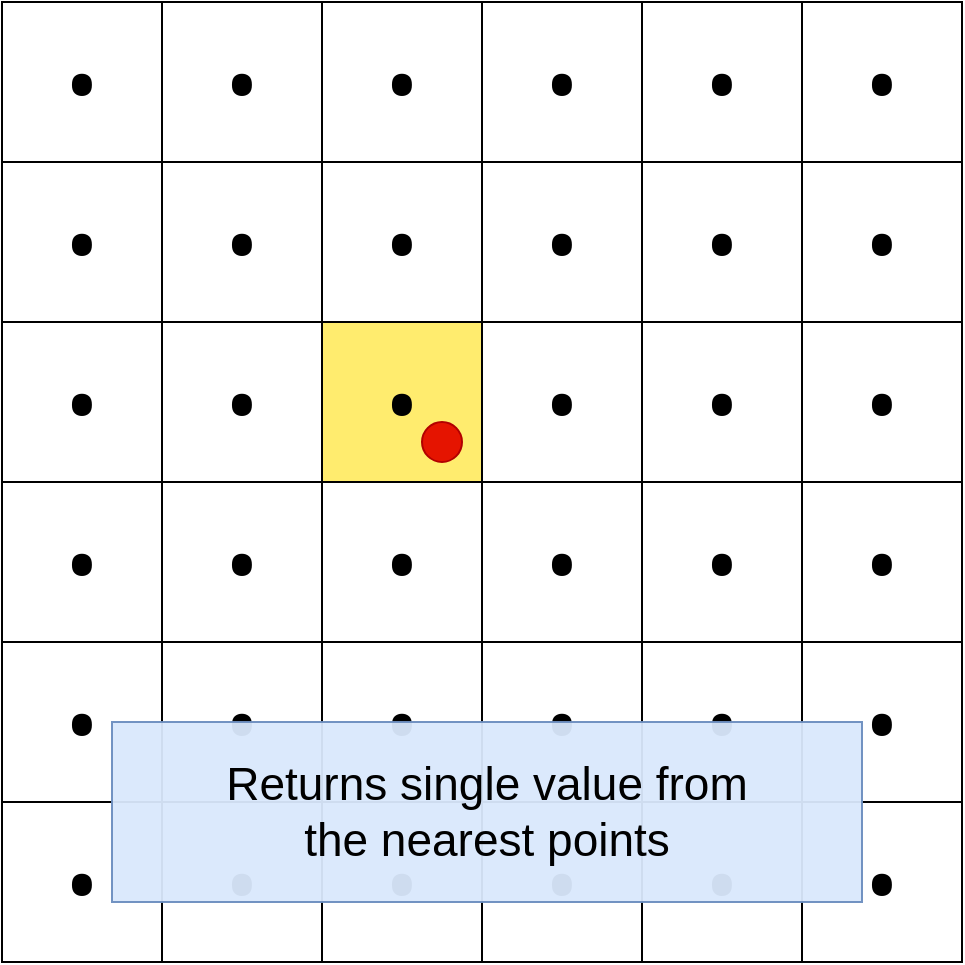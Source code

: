 <mxfile>
    <diagram id="p4Mz1mMLotXOUdZ9xzs7" name="Page-1">
        <mxGraphModel dx="784" dy="2021" grid="1" gridSize="10" guides="1" tooltips="1" connect="1" arrows="1" fold="1" page="1" pageScale="1" pageWidth="850" pageHeight="1100" math="0" shadow="0">
            <root>
                <mxCell id="0"/>
                <mxCell id="1" parent="0"/>
                <mxCell id="232" value="&lt;span style=&quot;font-family: Söhne, ui-sans-serif, system-ui, -apple-system, &amp;quot;Segoe UI&amp;quot;, Roboto, Ubuntu, Cantarell, &amp;quot;Noto Sans&amp;quot;, sans-serif, &amp;quot;Helvetica Neue&amp;quot;, Arial, &amp;quot;Apple Color Emoji&amp;quot;, &amp;quot;Segoe UI Emoji&amp;quot;, &amp;quot;Segoe UI Symbol&amp;quot;, &amp;quot;Noto Color Emoji&amp;quot;; text-align: left;&quot;&gt;&lt;font style=&quot;font-size: 45px;&quot;&gt;• &lt;/font&gt;&lt;/span&gt;" style="whiteSpace=wrap;html=1;aspect=fixed;" vertex="1" parent="1">
                    <mxGeometry x="90" y="-260" width="80" height="80" as="geometry"/>
                </mxCell>
                <mxCell id="234" value="&lt;span style=&quot;font-family: Söhne, ui-sans-serif, system-ui, -apple-system, &amp;quot;Segoe UI&amp;quot;, Roboto, Ubuntu, Cantarell, &amp;quot;Noto Sans&amp;quot;, sans-serif, &amp;quot;Helvetica Neue&amp;quot;, Arial, &amp;quot;Apple Color Emoji&amp;quot;, &amp;quot;Segoe UI Emoji&amp;quot;, &amp;quot;Segoe UI Symbol&amp;quot;, &amp;quot;Noto Color Emoji&amp;quot;; text-align: left;&quot;&gt;&lt;font style=&quot;font-size: 45px;&quot;&gt;• &lt;/font&gt;&lt;/span&gt;" style="whiteSpace=wrap;html=1;aspect=fixed;" vertex="1" parent="1">
                    <mxGeometry x="170" y="-260" width="80" height="80" as="geometry"/>
                </mxCell>
                <mxCell id="236" value="&lt;span style=&quot;font-family: Söhne, ui-sans-serif, system-ui, -apple-system, &amp;quot;Segoe UI&amp;quot;, Roboto, Ubuntu, Cantarell, &amp;quot;Noto Sans&amp;quot;, sans-serif, &amp;quot;Helvetica Neue&amp;quot;, Arial, &amp;quot;Apple Color Emoji&amp;quot;, &amp;quot;Segoe UI Emoji&amp;quot;, &amp;quot;Segoe UI Symbol&amp;quot;, &amp;quot;Noto Color Emoji&amp;quot;; text-align: left;&quot;&gt;&lt;font style=&quot;font-size: 45px;&quot;&gt;• &lt;/font&gt;&lt;/span&gt;" style="whiteSpace=wrap;html=1;aspect=fixed;" vertex="1" parent="1">
                    <mxGeometry x="250" y="-260" width="80" height="80" as="geometry"/>
                </mxCell>
                <mxCell id="237" value="&lt;span style=&quot;font-family: Söhne, ui-sans-serif, system-ui, -apple-system, &amp;quot;Segoe UI&amp;quot;, Roboto, Ubuntu, Cantarell, &amp;quot;Noto Sans&amp;quot;, sans-serif, &amp;quot;Helvetica Neue&amp;quot;, Arial, &amp;quot;Apple Color Emoji&amp;quot;, &amp;quot;Segoe UI Emoji&amp;quot;, &amp;quot;Segoe UI Symbol&amp;quot;, &amp;quot;Noto Color Emoji&amp;quot;; text-align: left;&quot;&gt;&lt;font style=&quot;font-size: 45px;&quot;&gt;• &lt;/font&gt;&lt;/span&gt;" style="whiteSpace=wrap;html=1;aspect=fixed;" vertex="1" parent="1">
                    <mxGeometry x="90" y="-180" width="80" height="80" as="geometry"/>
                </mxCell>
                <mxCell id="238" value="&lt;span style=&quot;font-family: Söhne, ui-sans-serif, system-ui, -apple-system, &amp;quot;Segoe UI&amp;quot;, Roboto, Ubuntu, Cantarell, &amp;quot;Noto Sans&amp;quot;, sans-serif, &amp;quot;Helvetica Neue&amp;quot;, Arial, &amp;quot;Apple Color Emoji&amp;quot;, &amp;quot;Segoe UI Emoji&amp;quot;, &amp;quot;Segoe UI Symbol&amp;quot;, &amp;quot;Noto Color Emoji&amp;quot;; text-align: left;&quot;&gt;&lt;font style=&quot;font-size: 45px;&quot;&gt;• &lt;/font&gt;&lt;/span&gt;" style="whiteSpace=wrap;html=1;aspect=fixed;" vertex="1" parent="1">
                    <mxGeometry x="170" y="-180" width="80" height="80" as="geometry"/>
                </mxCell>
                <mxCell id="239" value="&lt;span style=&quot;font-family: Söhne, ui-sans-serif, system-ui, -apple-system, &amp;quot;Segoe UI&amp;quot;, Roboto, Ubuntu, Cantarell, &amp;quot;Noto Sans&amp;quot;, sans-serif, &amp;quot;Helvetica Neue&amp;quot;, Arial, &amp;quot;Apple Color Emoji&amp;quot;, &amp;quot;Segoe UI Emoji&amp;quot;, &amp;quot;Segoe UI Symbol&amp;quot;, &amp;quot;Noto Color Emoji&amp;quot;; text-align: left;&quot;&gt;&lt;font style=&quot;font-size: 45px;&quot;&gt;• &lt;/font&gt;&lt;/span&gt;" style="whiteSpace=wrap;html=1;aspect=fixed;" vertex="1" parent="1">
                    <mxGeometry x="250" y="-180" width="80" height="80" as="geometry"/>
                </mxCell>
                <mxCell id="240" value="&lt;span style=&quot;font-family: Söhne, ui-sans-serif, system-ui, -apple-system, &amp;quot;Segoe UI&amp;quot;, Roboto, Ubuntu, Cantarell, &amp;quot;Noto Sans&amp;quot;, sans-serif, &amp;quot;Helvetica Neue&amp;quot;, Arial, &amp;quot;Apple Color Emoji&amp;quot;, &amp;quot;Segoe UI Emoji&amp;quot;, &amp;quot;Segoe UI Symbol&amp;quot;, &amp;quot;Noto Color Emoji&amp;quot;; text-align: left;&quot;&gt;&lt;font style=&quot;font-size: 45px;&quot;&gt;• &lt;/font&gt;&lt;/span&gt;" style="whiteSpace=wrap;html=1;aspect=fixed;" vertex="1" parent="1">
                    <mxGeometry x="90" y="-100" width="80" height="80" as="geometry"/>
                </mxCell>
                <mxCell id="241" value="&lt;span style=&quot;font-family: Söhne, ui-sans-serif, system-ui, -apple-system, &amp;quot;Segoe UI&amp;quot;, Roboto, Ubuntu, Cantarell, &amp;quot;Noto Sans&amp;quot;, sans-serif, &amp;quot;Helvetica Neue&amp;quot;, Arial, &amp;quot;Apple Color Emoji&amp;quot;, &amp;quot;Segoe UI Emoji&amp;quot;, &amp;quot;Segoe UI Symbol&amp;quot;, &amp;quot;Noto Color Emoji&amp;quot;; text-align: left;&quot;&gt;&lt;font style=&quot;font-size: 45px;&quot;&gt;• &lt;/font&gt;&lt;/span&gt;" style="whiteSpace=wrap;html=1;aspect=fixed;" vertex="1" parent="1">
                    <mxGeometry x="170" y="-100" width="80" height="80" as="geometry"/>
                </mxCell>
                <mxCell id="242" value="&lt;span style=&quot;font-family: Söhne, ui-sans-serif, system-ui, -apple-system, &amp;quot;Segoe UI&amp;quot;, Roboto, Ubuntu, Cantarell, &amp;quot;Noto Sans&amp;quot;, sans-serif, &amp;quot;Helvetica Neue&amp;quot;, Arial, &amp;quot;Apple Color Emoji&amp;quot;, &amp;quot;Segoe UI Emoji&amp;quot;, &amp;quot;Segoe UI Symbol&amp;quot;, &amp;quot;Noto Color Emoji&amp;quot;; text-align: left;&quot;&gt;&lt;font style=&quot;font-size: 45px;&quot;&gt;• &lt;/font&gt;&lt;/span&gt;" style="whiteSpace=wrap;html=1;aspect=fixed;fillColor=#FFEC6E;" vertex="1" parent="1">
                    <mxGeometry x="250" y="-100" width="80" height="80" as="geometry"/>
                </mxCell>
                <mxCell id="243" value="&lt;span style=&quot;font-family: Söhne, ui-sans-serif, system-ui, -apple-system, &amp;quot;Segoe UI&amp;quot;, Roboto, Ubuntu, Cantarell, &amp;quot;Noto Sans&amp;quot;, sans-serif, &amp;quot;Helvetica Neue&amp;quot;, Arial, &amp;quot;Apple Color Emoji&amp;quot;, &amp;quot;Segoe UI Emoji&amp;quot;, &amp;quot;Segoe UI Symbol&amp;quot;, &amp;quot;Noto Color Emoji&amp;quot;; text-align: left;&quot;&gt;&lt;font style=&quot;font-size: 45px;&quot;&gt;• &lt;/font&gt;&lt;/span&gt;" style="whiteSpace=wrap;html=1;aspect=fixed;" vertex="1" parent="1">
                    <mxGeometry x="90" y="-20" width="80" height="80" as="geometry"/>
                </mxCell>
                <mxCell id="244" value="&lt;span style=&quot;font-family: Söhne, ui-sans-serif, system-ui, -apple-system, &amp;quot;Segoe UI&amp;quot;, Roboto, Ubuntu, Cantarell, &amp;quot;Noto Sans&amp;quot;, sans-serif, &amp;quot;Helvetica Neue&amp;quot;, Arial, &amp;quot;Apple Color Emoji&amp;quot;, &amp;quot;Segoe UI Emoji&amp;quot;, &amp;quot;Segoe UI Symbol&amp;quot;, &amp;quot;Noto Color Emoji&amp;quot;; text-align: left;&quot;&gt;&lt;font style=&quot;font-size: 45px;&quot;&gt;• &lt;/font&gt;&lt;/span&gt;" style="whiteSpace=wrap;html=1;aspect=fixed;" vertex="1" parent="1">
                    <mxGeometry x="170" y="-20" width="80" height="80" as="geometry"/>
                </mxCell>
                <mxCell id="245" value="&lt;span style=&quot;font-family: Söhne, ui-sans-serif, system-ui, -apple-system, &amp;quot;Segoe UI&amp;quot;, Roboto, Ubuntu, Cantarell, &amp;quot;Noto Sans&amp;quot;, sans-serif, &amp;quot;Helvetica Neue&amp;quot;, Arial, &amp;quot;Apple Color Emoji&amp;quot;, &amp;quot;Segoe UI Emoji&amp;quot;, &amp;quot;Segoe UI Symbol&amp;quot;, &amp;quot;Noto Color Emoji&amp;quot;; text-align: left;&quot;&gt;&lt;font style=&quot;font-size: 45px;&quot;&gt;• &lt;/font&gt;&lt;/span&gt;" style="whiteSpace=wrap;html=1;aspect=fixed;" vertex="1" parent="1">
                    <mxGeometry x="250" y="-20" width="80" height="80" as="geometry"/>
                </mxCell>
                <mxCell id="246" value="&lt;span style=&quot;font-family: Söhne, ui-sans-serif, system-ui, -apple-system, &amp;quot;Segoe UI&amp;quot;, Roboto, Ubuntu, Cantarell, &amp;quot;Noto Sans&amp;quot;, sans-serif, &amp;quot;Helvetica Neue&amp;quot;, Arial, &amp;quot;Apple Color Emoji&amp;quot;, &amp;quot;Segoe UI Emoji&amp;quot;, &amp;quot;Segoe UI Symbol&amp;quot;, &amp;quot;Noto Color Emoji&amp;quot;; text-align: left;&quot;&gt;&lt;font style=&quot;font-size: 45px;&quot;&gt;• &lt;/font&gt;&lt;/span&gt;" style="whiteSpace=wrap;html=1;aspect=fixed;" vertex="1" parent="1">
                    <mxGeometry x="90" y="60" width="80" height="80" as="geometry"/>
                </mxCell>
                <mxCell id="247" value="&lt;span style=&quot;font-family: Söhne, ui-sans-serif, system-ui, -apple-system, &amp;quot;Segoe UI&amp;quot;, Roboto, Ubuntu, Cantarell, &amp;quot;Noto Sans&amp;quot;, sans-serif, &amp;quot;Helvetica Neue&amp;quot;, Arial, &amp;quot;Apple Color Emoji&amp;quot;, &amp;quot;Segoe UI Emoji&amp;quot;, &amp;quot;Segoe UI Symbol&amp;quot;, &amp;quot;Noto Color Emoji&amp;quot;; text-align: left;&quot;&gt;&lt;font style=&quot;font-size: 45px;&quot;&gt;• &lt;/font&gt;&lt;/span&gt;" style="whiteSpace=wrap;html=1;aspect=fixed;" vertex="1" parent="1">
                    <mxGeometry x="170" y="60" width="80" height="80" as="geometry"/>
                </mxCell>
                <mxCell id="248" value="&lt;span style=&quot;font-family: Söhne, ui-sans-serif, system-ui, -apple-system, &amp;quot;Segoe UI&amp;quot;, Roboto, Ubuntu, Cantarell, &amp;quot;Noto Sans&amp;quot;, sans-serif, &amp;quot;Helvetica Neue&amp;quot;, Arial, &amp;quot;Apple Color Emoji&amp;quot;, &amp;quot;Segoe UI Emoji&amp;quot;, &amp;quot;Segoe UI Symbol&amp;quot;, &amp;quot;Noto Color Emoji&amp;quot;; text-align: left;&quot;&gt;&lt;font style=&quot;font-size: 45px;&quot;&gt;• &lt;/font&gt;&lt;/span&gt;" style="whiteSpace=wrap;html=1;aspect=fixed;" vertex="1" parent="1">
                    <mxGeometry x="250" y="60" width="80" height="80" as="geometry"/>
                </mxCell>
                <mxCell id="249" value="&lt;span style=&quot;font-family: Söhne, ui-sans-serif, system-ui, -apple-system, &amp;quot;Segoe UI&amp;quot;, Roboto, Ubuntu, Cantarell, &amp;quot;Noto Sans&amp;quot;, sans-serif, &amp;quot;Helvetica Neue&amp;quot;, Arial, &amp;quot;Apple Color Emoji&amp;quot;, &amp;quot;Segoe UI Emoji&amp;quot;, &amp;quot;Segoe UI Symbol&amp;quot;, &amp;quot;Noto Color Emoji&amp;quot;; text-align: left;&quot;&gt;&lt;font style=&quot;font-size: 45px;&quot;&gt;• &lt;/font&gt;&lt;/span&gt;" style="whiteSpace=wrap;html=1;aspect=fixed;" vertex="1" parent="1">
                    <mxGeometry x="90" y="140" width="80" height="80" as="geometry"/>
                </mxCell>
                <mxCell id="250" value="&lt;span style=&quot;font-family: Söhne, ui-sans-serif, system-ui, -apple-system, &amp;quot;Segoe UI&amp;quot;, Roboto, Ubuntu, Cantarell, &amp;quot;Noto Sans&amp;quot;, sans-serif, &amp;quot;Helvetica Neue&amp;quot;, Arial, &amp;quot;Apple Color Emoji&amp;quot;, &amp;quot;Segoe UI Emoji&amp;quot;, &amp;quot;Segoe UI Symbol&amp;quot;, &amp;quot;Noto Color Emoji&amp;quot;; text-align: left;&quot;&gt;&lt;font style=&quot;font-size: 45px;&quot;&gt;• &lt;/font&gt;&lt;/span&gt;" style="whiteSpace=wrap;html=1;aspect=fixed;" vertex="1" parent="1">
                    <mxGeometry x="170" y="140" width="80" height="80" as="geometry"/>
                </mxCell>
                <mxCell id="251" value="&lt;span style=&quot;font-family: Söhne, ui-sans-serif, system-ui, -apple-system, &amp;quot;Segoe UI&amp;quot;, Roboto, Ubuntu, Cantarell, &amp;quot;Noto Sans&amp;quot;, sans-serif, &amp;quot;Helvetica Neue&amp;quot;, Arial, &amp;quot;Apple Color Emoji&amp;quot;, &amp;quot;Segoe UI Emoji&amp;quot;, &amp;quot;Segoe UI Symbol&amp;quot;, &amp;quot;Noto Color Emoji&amp;quot;; text-align: left;&quot;&gt;&lt;font style=&quot;font-size: 45px;&quot;&gt;• &lt;/font&gt;&lt;/span&gt;" style="whiteSpace=wrap;html=1;aspect=fixed;" vertex="1" parent="1">
                    <mxGeometry x="250" y="140" width="80" height="80" as="geometry"/>
                </mxCell>
                <mxCell id="252" value="&lt;span style=&quot;font-family: Söhne, ui-sans-serif, system-ui, -apple-system, &amp;quot;Segoe UI&amp;quot;, Roboto, Ubuntu, Cantarell, &amp;quot;Noto Sans&amp;quot;, sans-serif, &amp;quot;Helvetica Neue&amp;quot;, Arial, &amp;quot;Apple Color Emoji&amp;quot;, &amp;quot;Segoe UI Emoji&amp;quot;, &amp;quot;Segoe UI Symbol&amp;quot;, &amp;quot;Noto Color Emoji&amp;quot;; text-align: left;&quot;&gt;&lt;font style=&quot;font-size: 45px;&quot;&gt;• &lt;/font&gt;&lt;/span&gt;" style="whiteSpace=wrap;html=1;aspect=fixed;" vertex="1" parent="1">
                    <mxGeometry x="330" y="-260" width="80" height="80" as="geometry"/>
                </mxCell>
                <mxCell id="253" value="&lt;span style=&quot;font-family: Söhne, ui-sans-serif, system-ui, -apple-system, &amp;quot;Segoe UI&amp;quot;, Roboto, Ubuntu, Cantarell, &amp;quot;Noto Sans&amp;quot;, sans-serif, &amp;quot;Helvetica Neue&amp;quot;, Arial, &amp;quot;Apple Color Emoji&amp;quot;, &amp;quot;Segoe UI Emoji&amp;quot;, &amp;quot;Segoe UI Symbol&amp;quot;, &amp;quot;Noto Color Emoji&amp;quot;; text-align: left;&quot;&gt;&lt;font style=&quot;font-size: 45px;&quot;&gt;• &lt;/font&gt;&lt;/span&gt;" style="whiteSpace=wrap;html=1;aspect=fixed;" vertex="1" parent="1">
                    <mxGeometry x="410" y="-260" width="80" height="80" as="geometry"/>
                </mxCell>
                <mxCell id="254" value="&lt;span style=&quot;font-family: Söhne, ui-sans-serif, system-ui, -apple-system, &amp;quot;Segoe UI&amp;quot;, Roboto, Ubuntu, Cantarell, &amp;quot;Noto Sans&amp;quot;, sans-serif, &amp;quot;Helvetica Neue&amp;quot;, Arial, &amp;quot;Apple Color Emoji&amp;quot;, &amp;quot;Segoe UI Emoji&amp;quot;, &amp;quot;Segoe UI Symbol&amp;quot;, &amp;quot;Noto Color Emoji&amp;quot;; text-align: left;&quot;&gt;&lt;font style=&quot;font-size: 45px;&quot;&gt;• &lt;/font&gt;&lt;/span&gt;" style="whiteSpace=wrap;html=1;aspect=fixed;" vertex="1" parent="1">
                    <mxGeometry x="490" y="-260" width="80" height="80" as="geometry"/>
                </mxCell>
                <mxCell id="255" value="&lt;span style=&quot;font-family: Söhne, ui-sans-serif, system-ui, -apple-system, &amp;quot;Segoe UI&amp;quot;, Roboto, Ubuntu, Cantarell, &amp;quot;Noto Sans&amp;quot;, sans-serif, &amp;quot;Helvetica Neue&amp;quot;, Arial, &amp;quot;Apple Color Emoji&amp;quot;, &amp;quot;Segoe UI Emoji&amp;quot;, &amp;quot;Segoe UI Symbol&amp;quot;, &amp;quot;Noto Color Emoji&amp;quot;; text-align: left;&quot;&gt;&lt;font style=&quot;font-size: 45px;&quot;&gt;• &lt;/font&gt;&lt;/span&gt;" style="whiteSpace=wrap;html=1;aspect=fixed;" vertex="1" parent="1">
                    <mxGeometry x="330" y="-180" width="80" height="80" as="geometry"/>
                </mxCell>
                <mxCell id="256" value="&lt;span style=&quot;font-family: Söhne, ui-sans-serif, system-ui, -apple-system, &amp;quot;Segoe UI&amp;quot;, Roboto, Ubuntu, Cantarell, &amp;quot;Noto Sans&amp;quot;, sans-serif, &amp;quot;Helvetica Neue&amp;quot;, Arial, &amp;quot;Apple Color Emoji&amp;quot;, &amp;quot;Segoe UI Emoji&amp;quot;, &amp;quot;Segoe UI Symbol&amp;quot;, &amp;quot;Noto Color Emoji&amp;quot;; text-align: left;&quot;&gt;&lt;font style=&quot;font-size: 45px;&quot;&gt;• &lt;/font&gt;&lt;/span&gt;" style="whiteSpace=wrap;html=1;aspect=fixed;" vertex="1" parent="1">
                    <mxGeometry x="410" y="-180" width="80" height="80" as="geometry"/>
                </mxCell>
                <mxCell id="257" value="&lt;span style=&quot;font-family: Söhne, ui-sans-serif, system-ui, -apple-system, &amp;quot;Segoe UI&amp;quot;, Roboto, Ubuntu, Cantarell, &amp;quot;Noto Sans&amp;quot;, sans-serif, &amp;quot;Helvetica Neue&amp;quot;, Arial, &amp;quot;Apple Color Emoji&amp;quot;, &amp;quot;Segoe UI Emoji&amp;quot;, &amp;quot;Segoe UI Symbol&amp;quot;, &amp;quot;Noto Color Emoji&amp;quot;; text-align: left;&quot;&gt;&lt;font style=&quot;font-size: 45px;&quot;&gt;• &lt;/font&gt;&lt;/span&gt;" style="whiteSpace=wrap;html=1;aspect=fixed;" vertex="1" parent="1">
                    <mxGeometry x="490" y="-180" width="80" height="80" as="geometry"/>
                </mxCell>
                <mxCell id="258" value="&lt;span style=&quot;font-family: Söhne, ui-sans-serif, system-ui, -apple-system, &amp;quot;Segoe UI&amp;quot;, Roboto, Ubuntu, Cantarell, &amp;quot;Noto Sans&amp;quot;, sans-serif, &amp;quot;Helvetica Neue&amp;quot;, Arial, &amp;quot;Apple Color Emoji&amp;quot;, &amp;quot;Segoe UI Emoji&amp;quot;, &amp;quot;Segoe UI Symbol&amp;quot;, &amp;quot;Noto Color Emoji&amp;quot;; text-align: left;&quot;&gt;&lt;font style=&quot;font-size: 45px;&quot;&gt;• &lt;/font&gt;&lt;/span&gt;" style="whiteSpace=wrap;html=1;aspect=fixed;" vertex="1" parent="1">
                    <mxGeometry x="330" y="-100" width="80" height="80" as="geometry"/>
                </mxCell>
                <mxCell id="259" value="&lt;span style=&quot;font-family: Söhne, ui-sans-serif, system-ui, -apple-system, &amp;quot;Segoe UI&amp;quot;, Roboto, Ubuntu, Cantarell, &amp;quot;Noto Sans&amp;quot;, sans-serif, &amp;quot;Helvetica Neue&amp;quot;, Arial, &amp;quot;Apple Color Emoji&amp;quot;, &amp;quot;Segoe UI Emoji&amp;quot;, &amp;quot;Segoe UI Symbol&amp;quot;, &amp;quot;Noto Color Emoji&amp;quot;; text-align: left;&quot;&gt;&lt;font style=&quot;font-size: 45px;&quot;&gt;• &lt;/font&gt;&lt;/span&gt;" style="whiteSpace=wrap;html=1;aspect=fixed;" vertex="1" parent="1">
                    <mxGeometry x="410" y="-100" width="80" height="80" as="geometry"/>
                </mxCell>
                <mxCell id="260" value="&lt;span style=&quot;font-family: Söhne, ui-sans-serif, system-ui, -apple-system, &amp;quot;Segoe UI&amp;quot;, Roboto, Ubuntu, Cantarell, &amp;quot;Noto Sans&amp;quot;, sans-serif, &amp;quot;Helvetica Neue&amp;quot;, Arial, &amp;quot;Apple Color Emoji&amp;quot;, &amp;quot;Segoe UI Emoji&amp;quot;, &amp;quot;Segoe UI Symbol&amp;quot;, &amp;quot;Noto Color Emoji&amp;quot;; text-align: left;&quot;&gt;&lt;font style=&quot;font-size: 45px;&quot;&gt;• &lt;/font&gt;&lt;/span&gt;" style="whiteSpace=wrap;html=1;aspect=fixed;" vertex="1" parent="1">
                    <mxGeometry x="490" y="-100" width="80" height="80" as="geometry"/>
                </mxCell>
                <mxCell id="261" value="&lt;span style=&quot;font-family: Söhne, ui-sans-serif, system-ui, -apple-system, &amp;quot;Segoe UI&amp;quot;, Roboto, Ubuntu, Cantarell, &amp;quot;Noto Sans&amp;quot;, sans-serif, &amp;quot;Helvetica Neue&amp;quot;, Arial, &amp;quot;Apple Color Emoji&amp;quot;, &amp;quot;Segoe UI Emoji&amp;quot;, &amp;quot;Segoe UI Symbol&amp;quot;, &amp;quot;Noto Color Emoji&amp;quot;; text-align: left;&quot;&gt;&lt;font style=&quot;font-size: 45px;&quot;&gt;• &lt;/font&gt;&lt;/span&gt;" style="whiteSpace=wrap;html=1;aspect=fixed;" vertex="1" parent="1">
                    <mxGeometry x="330" y="-20" width="80" height="80" as="geometry"/>
                </mxCell>
                <mxCell id="262" value="&lt;span style=&quot;font-family: Söhne, ui-sans-serif, system-ui, -apple-system, &amp;quot;Segoe UI&amp;quot;, Roboto, Ubuntu, Cantarell, &amp;quot;Noto Sans&amp;quot;, sans-serif, &amp;quot;Helvetica Neue&amp;quot;, Arial, &amp;quot;Apple Color Emoji&amp;quot;, &amp;quot;Segoe UI Emoji&amp;quot;, &amp;quot;Segoe UI Symbol&amp;quot;, &amp;quot;Noto Color Emoji&amp;quot;; text-align: left;&quot;&gt;&lt;font style=&quot;font-size: 45px;&quot;&gt;• &lt;/font&gt;&lt;/span&gt;" style="whiteSpace=wrap;html=1;aspect=fixed;" vertex="1" parent="1">
                    <mxGeometry x="410" y="-20" width="80" height="80" as="geometry"/>
                </mxCell>
                <mxCell id="263" value="&lt;span style=&quot;font-family: Söhne, ui-sans-serif, system-ui, -apple-system, &amp;quot;Segoe UI&amp;quot;, Roboto, Ubuntu, Cantarell, &amp;quot;Noto Sans&amp;quot;, sans-serif, &amp;quot;Helvetica Neue&amp;quot;, Arial, &amp;quot;Apple Color Emoji&amp;quot;, &amp;quot;Segoe UI Emoji&amp;quot;, &amp;quot;Segoe UI Symbol&amp;quot;, &amp;quot;Noto Color Emoji&amp;quot;; text-align: left;&quot;&gt;&lt;font style=&quot;font-size: 45px;&quot;&gt;• &lt;/font&gt;&lt;/span&gt;" style="whiteSpace=wrap;html=1;aspect=fixed;" vertex="1" parent="1">
                    <mxGeometry x="490" y="-20" width="80" height="80" as="geometry"/>
                </mxCell>
                <mxCell id="264" value="&lt;span style=&quot;font-family: Söhne, ui-sans-serif, system-ui, -apple-system, &amp;quot;Segoe UI&amp;quot;, Roboto, Ubuntu, Cantarell, &amp;quot;Noto Sans&amp;quot;, sans-serif, &amp;quot;Helvetica Neue&amp;quot;, Arial, &amp;quot;Apple Color Emoji&amp;quot;, &amp;quot;Segoe UI Emoji&amp;quot;, &amp;quot;Segoe UI Symbol&amp;quot;, &amp;quot;Noto Color Emoji&amp;quot;; text-align: left;&quot;&gt;&lt;font style=&quot;font-size: 45px;&quot;&gt;• &lt;/font&gt;&lt;/span&gt;" style="whiteSpace=wrap;html=1;aspect=fixed;" vertex="1" parent="1">
                    <mxGeometry x="330" y="60" width="80" height="80" as="geometry"/>
                </mxCell>
                <mxCell id="265" value="&lt;span style=&quot;font-family: Söhne, ui-sans-serif, system-ui, -apple-system, &amp;quot;Segoe UI&amp;quot;, Roboto, Ubuntu, Cantarell, &amp;quot;Noto Sans&amp;quot;, sans-serif, &amp;quot;Helvetica Neue&amp;quot;, Arial, &amp;quot;Apple Color Emoji&amp;quot;, &amp;quot;Segoe UI Emoji&amp;quot;, &amp;quot;Segoe UI Symbol&amp;quot;, &amp;quot;Noto Color Emoji&amp;quot;; text-align: left;&quot;&gt;&lt;font style=&quot;font-size: 45px;&quot;&gt;• &lt;/font&gt;&lt;/span&gt;" style="whiteSpace=wrap;html=1;aspect=fixed;" vertex="1" parent="1">
                    <mxGeometry x="410" y="60" width="80" height="80" as="geometry"/>
                </mxCell>
                <mxCell id="266" value="&lt;span style=&quot;font-family: Söhne, ui-sans-serif, system-ui, -apple-system, &amp;quot;Segoe UI&amp;quot;, Roboto, Ubuntu, Cantarell, &amp;quot;Noto Sans&amp;quot;, sans-serif, &amp;quot;Helvetica Neue&amp;quot;, Arial, &amp;quot;Apple Color Emoji&amp;quot;, &amp;quot;Segoe UI Emoji&amp;quot;, &amp;quot;Segoe UI Symbol&amp;quot;, &amp;quot;Noto Color Emoji&amp;quot;; text-align: left;&quot;&gt;&lt;font style=&quot;font-size: 45px;&quot;&gt;• &lt;/font&gt;&lt;/span&gt;" style="whiteSpace=wrap;html=1;aspect=fixed;" vertex="1" parent="1">
                    <mxGeometry x="490" y="60" width="80" height="80" as="geometry"/>
                </mxCell>
                <mxCell id="267" value="&lt;span style=&quot;font-family: Söhne, ui-sans-serif, system-ui, -apple-system, &amp;quot;Segoe UI&amp;quot;, Roboto, Ubuntu, Cantarell, &amp;quot;Noto Sans&amp;quot;, sans-serif, &amp;quot;Helvetica Neue&amp;quot;, Arial, &amp;quot;Apple Color Emoji&amp;quot;, &amp;quot;Segoe UI Emoji&amp;quot;, &amp;quot;Segoe UI Symbol&amp;quot;, &amp;quot;Noto Color Emoji&amp;quot;; text-align: left;&quot;&gt;&lt;font style=&quot;font-size: 45px;&quot;&gt;• &lt;/font&gt;&lt;/span&gt;" style="whiteSpace=wrap;html=1;aspect=fixed;" vertex="1" parent="1">
                    <mxGeometry x="330" y="140" width="80" height="80" as="geometry"/>
                </mxCell>
                <mxCell id="268" value="&lt;span style=&quot;font-family: Söhne, ui-sans-serif, system-ui, -apple-system, &amp;quot;Segoe UI&amp;quot;, Roboto, Ubuntu, Cantarell, &amp;quot;Noto Sans&amp;quot;, sans-serif, &amp;quot;Helvetica Neue&amp;quot;, Arial, &amp;quot;Apple Color Emoji&amp;quot;, &amp;quot;Segoe UI Emoji&amp;quot;, &amp;quot;Segoe UI Symbol&amp;quot;, &amp;quot;Noto Color Emoji&amp;quot;; text-align: left;&quot;&gt;&lt;font style=&quot;font-size: 45px;&quot;&gt;• &lt;/font&gt;&lt;/span&gt;" style="whiteSpace=wrap;html=1;aspect=fixed;" vertex="1" parent="1">
                    <mxGeometry x="410" y="140" width="80" height="80" as="geometry"/>
                </mxCell>
                <mxCell id="269" value="&lt;span style=&quot;font-family: Söhne, ui-sans-serif, system-ui, -apple-system, &amp;quot;Segoe UI&amp;quot;, Roboto, Ubuntu, Cantarell, &amp;quot;Noto Sans&amp;quot;, sans-serif, &amp;quot;Helvetica Neue&amp;quot;, Arial, &amp;quot;Apple Color Emoji&amp;quot;, &amp;quot;Segoe UI Emoji&amp;quot;, &amp;quot;Segoe UI Symbol&amp;quot;, &amp;quot;Noto Color Emoji&amp;quot;; text-align: left;&quot;&gt;&lt;font style=&quot;font-size: 45px;&quot;&gt;• &lt;/font&gt;&lt;/span&gt;" style="whiteSpace=wrap;html=1;aspect=fixed;" vertex="1" parent="1">
                    <mxGeometry x="490" y="140" width="80" height="80" as="geometry"/>
                </mxCell>
                <mxCell id="270" value="" style="ellipse;whiteSpace=wrap;html=1;aspect=fixed;fillColor=#e51400;strokeColor=#B20000;fontColor=#ffffff;" vertex="1" parent="1">
                    <mxGeometry x="300" y="-50" width="20" height="20" as="geometry"/>
                </mxCell>
                <mxCell id="231" value="Returns single value from&lt;br&gt;the nearest points" style="text;html=1;align=center;verticalAlign=middle;whiteSpace=wrap;rounded=0;fontSize=23;fillColor=#dae8fc;opacity=95;strokeColor=#6c8ebf;" parent="1" vertex="1">
                    <mxGeometry x="145" y="100" width="375" height="90" as="geometry"/>
                </mxCell>
            </root>
        </mxGraphModel>
    </diagram>
</mxfile>
